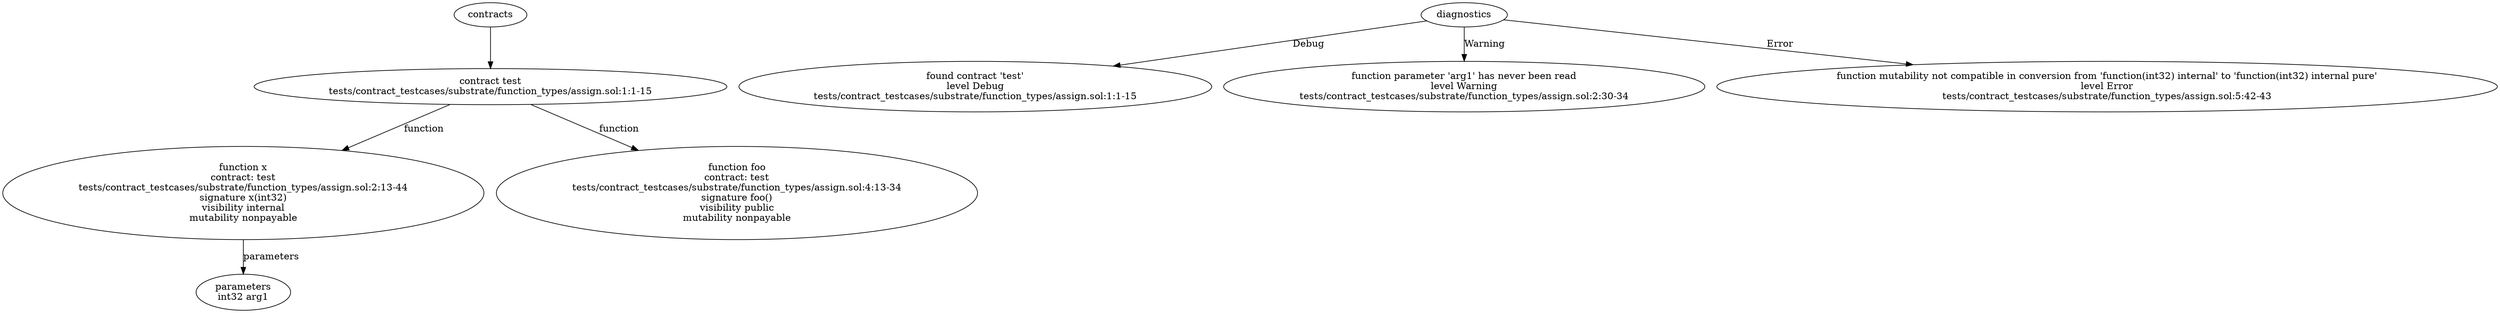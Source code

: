 strict digraph "tests/contract_testcases/substrate/function_types/assign.sol" {
	contract [label="contract test\ntests/contract_testcases/substrate/function_types/assign.sol:1:1-15"]
	x [label="function x\ncontract: test\ntests/contract_testcases/substrate/function_types/assign.sol:2:13-44\nsignature x(int32)\nvisibility internal\nmutability nonpayable"]
	parameters [label="parameters\nint32 arg1"]
	foo [label="function foo\ncontract: test\ntests/contract_testcases/substrate/function_types/assign.sol:4:13-34\nsignature foo()\nvisibility public\nmutability nonpayable"]
	diagnostic [label="found contract 'test'\nlevel Debug\ntests/contract_testcases/substrate/function_types/assign.sol:1:1-15"]
	diagnostic_7 [label="function parameter 'arg1' has never been read\nlevel Warning\ntests/contract_testcases/substrate/function_types/assign.sol:2:30-34"]
	diagnostic_8 [label="function mutability not compatible in conversion from 'function(int32) internal' to 'function(int32) internal pure'\nlevel Error\ntests/contract_testcases/substrate/function_types/assign.sol:5:42-43"]
	contracts -> contract
	contract -> x [label="function"]
	x -> parameters [label="parameters"]
	contract -> foo [label="function"]
	diagnostics -> diagnostic [label="Debug"]
	diagnostics -> diagnostic_7 [label="Warning"]
	diagnostics -> diagnostic_8 [label="Error"]
}
